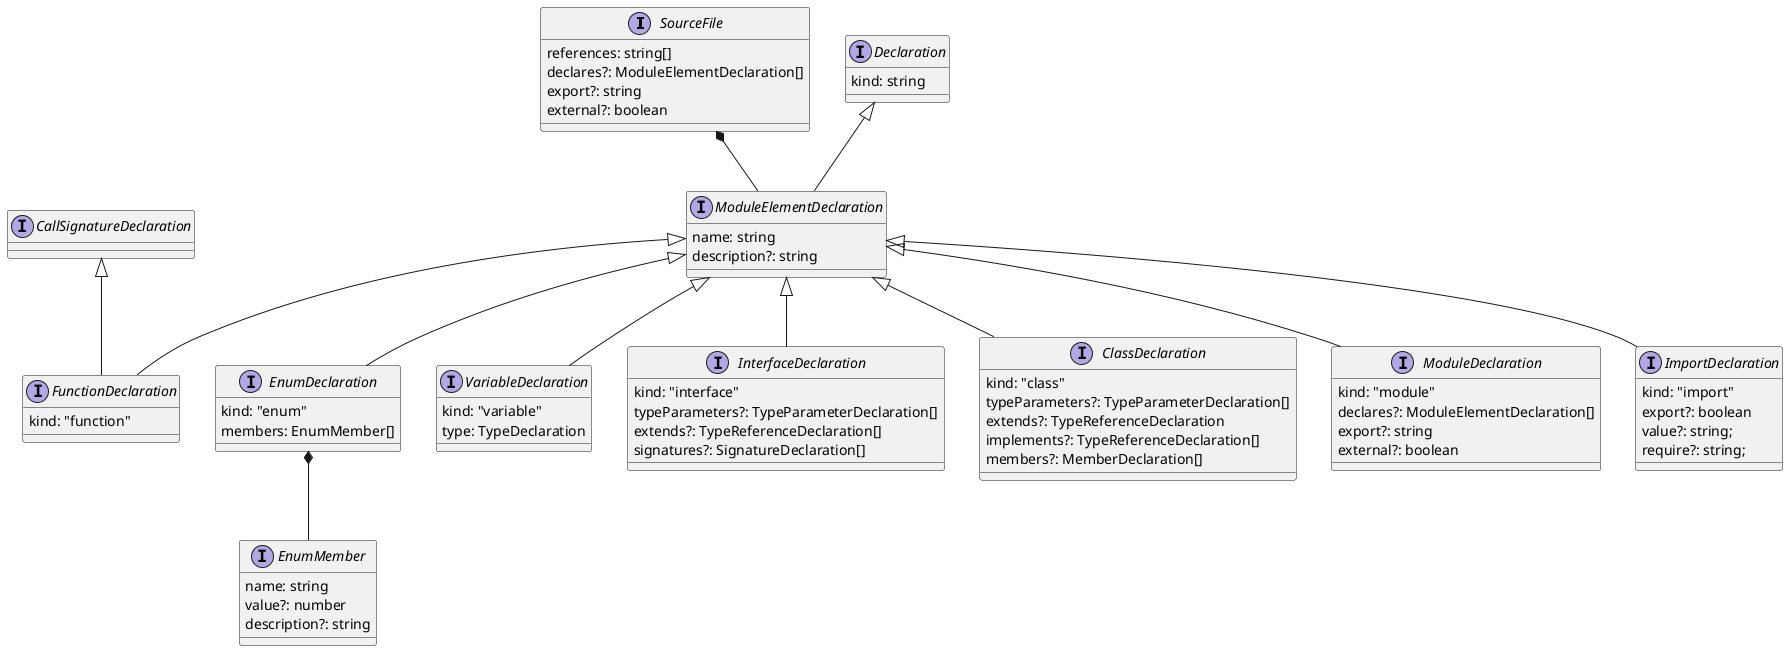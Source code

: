 @startuml

    interface SourceFile {
        references: string[]
        declares?: ModuleElementDeclaration[]
        export?: string
        external?: boolean
    }
    SourceFile *-- ModuleElementDeclaration

    interface Declaration {

        kind: string
    }

    interface ModuleElementDeclaration extends Declaration {

        name: string
        description?: string
    }

    interface EnumDeclaration extends ModuleElementDeclaration {

        kind: "enum"
        members: EnumMember[]
    }
    EnumDeclaration *-- EnumMember

    interface EnumMember {

        name: string
        value?: number
        description?: string
    }

    interface VariableDeclaration extends ModuleElementDeclaration {

        kind: "variable"
        type: TypeDeclaration
    }

    interface FunctionDeclaration extends ModuleElementDeclaration, CallSignatureDeclaration {

        kind: "function"
    }

    interface InterfaceDeclaration extends ModuleElementDeclaration {

        kind: "interface"
        typeParameters?: TypeParameterDeclaration[]
        extends?: TypeReferenceDeclaration[]
        signatures?: SignatureDeclaration[]
    }

    interface ClassDeclaration extends ModuleElementDeclaration {

        kind: "class"
        typeParameters?: TypeParameterDeclaration[]
        extends?: TypeReferenceDeclaration
        implements?: TypeReferenceDeclaration[]
        members?: MemberDeclaration[]
    }

    interface ModuleDeclaration extends ModuleElementDeclaration {

        kind: "module"
        declares?: ModuleElementDeclaration[]
        export?: string
        external?: boolean
    }

    interface ImportDeclaration extends ModuleElementDeclaration {

        kind: "import"
        export?: boolean
        value?: string;
        require?: string;
    }

@enduml